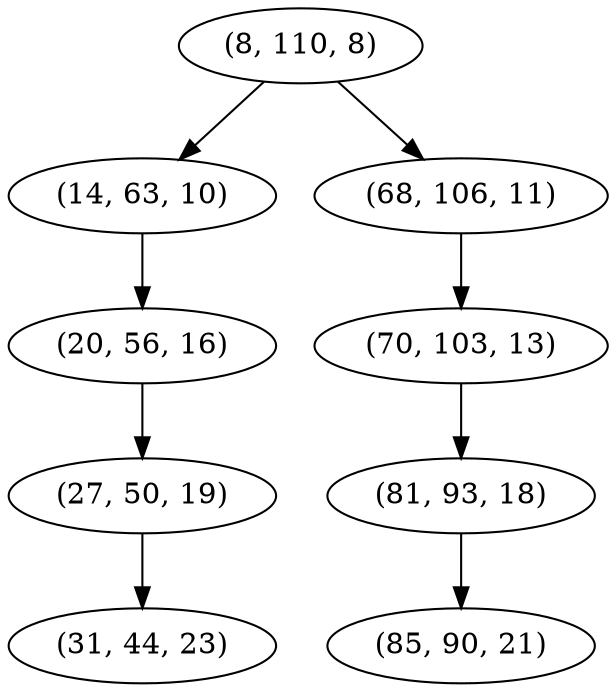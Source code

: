 digraph tree {
    "(8, 110, 8)";
    "(14, 63, 10)";
    "(20, 56, 16)";
    "(27, 50, 19)";
    "(31, 44, 23)";
    "(68, 106, 11)";
    "(70, 103, 13)";
    "(81, 93, 18)";
    "(85, 90, 21)";
    "(8, 110, 8)" -> "(14, 63, 10)";
    "(8, 110, 8)" -> "(68, 106, 11)";
    "(14, 63, 10)" -> "(20, 56, 16)";
    "(20, 56, 16)" -> "(27, 50, 19)";
    "(27, 50, 19)" -> "(31, 44, 23)";
    "(68, 106, 11)" -> "(70, 103, 13)";
    "(70, 103, 13)" -> "(81, 93, 18)";
    "(81, 93, 18)" -> "(85, 90, 21)";
}
